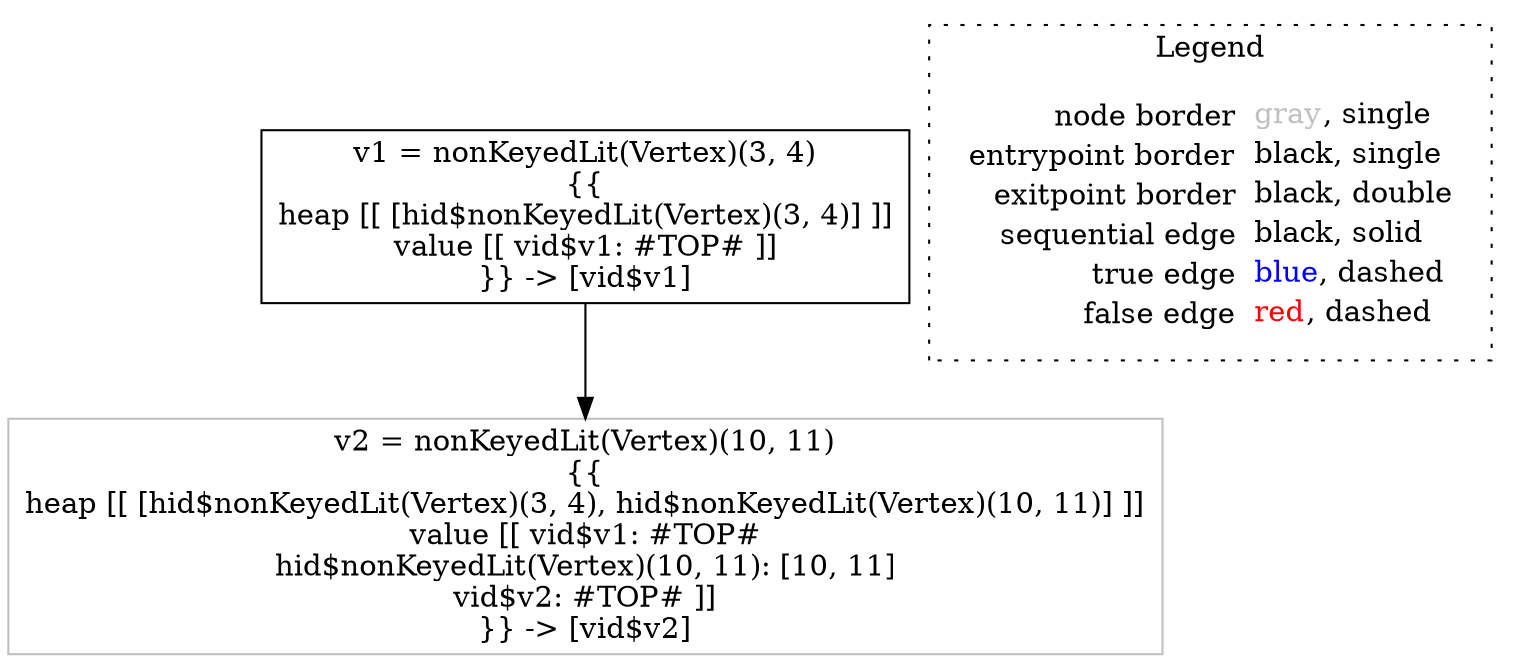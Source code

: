 digraph {
	"node0" [shape="rect",color="black",label=<v1 = nonKeyedLit(Vertex)(3, 4)<BR/>{{<BR/>heap [[ [hid$nonKeyedLit(Vertex)(3, 4)] ]]<BR/>value [[ vid$v1: #TOP# ]]<BR/>}} -&gt; [vid$v1]>];
	"node1" [shape="rect",color="gray",label=<v2 = nonKeyedLit(Vertex)(10, 11)<BR/>{{<BR/>heap [[ [hid$nonKeyedLit(Vertex)(3, 4), hid$nonKeyedLit(Vertex)(10, 11)] ]]<BR/>value [[ vid$v1: #TOP#<BR/>hid$nonKeyedLit(Vertex)(10, 11): [10, 11]<BR/>vid$v2: #TOP# ]]<BR/>}} -&gt; [vid$v2]>];
	"node0" -> "node1" [color="black"];
subgraph cluster_legend {
	label="Legend";
	style=dotted;
	node [shape=plaintext];
	"legend" [label=<<table border="0" cellpadding="2" cellspacing="0" cellborder="0"><tr><td align="right">node border&nbsp;</td><td align="left"><font color="gray">gray</font>, single</td></tr><tr><td align="right">entrypoint border&nbsp;</td><td align="left"><font color="black">black</font>, single</td></tr><tr><td align="right">exitpoint border&nbsp;</td><td align="left"><font color="black">black</font>, double</td></tr><tr><td align="right">sequential edge&nbsp;</td><td align="left"><font color="black">black</font>, solid</td></tr><tr><td align="right">true edge&nbsp;</td><td align="left"><font color="blue">blue</font>, dashed</td></tr><tr><td align="right">false edge&nbsp;</td><td align="left"><font color="red">red</font>, dashed</td></tr></table>>];
}

}
